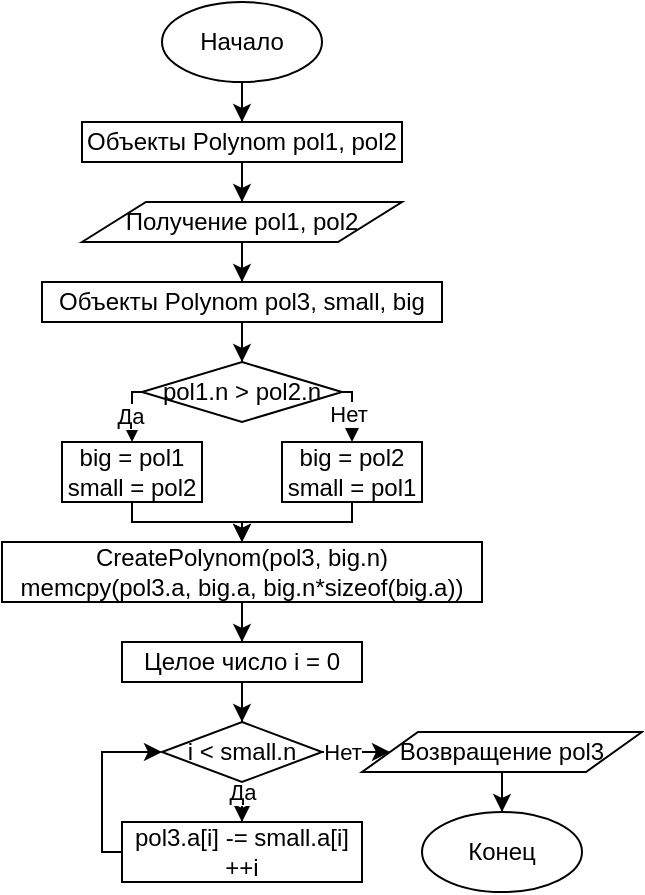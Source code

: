 <mxfile version="13.1.14" type="device"><diagram id="Hsi1N0cberL_-BoPGEi5" name="Page-1"><mxGraphModel dx="1112" dy="442" grid="1" gridSize="10" guides="1" tooltips="1" connect="1" arrows="1" fold="1" page="1" pageScale="1" pageWidth="850" pageHeight="1100" math="0" shadow="0"><root><mxCell id="0"/><mxCell id="1" parent="0"/><mxCell id="LDhQOHuRyV1jIk14AgpL-7" style="edgeStyle=orthogonalEdgeStyle;rounded=0;orthogonalLoop=1;jettySize=auto;html=1;entryX=0.5;entryY=0;entryDx=0;entryDy=0;" edge="1" parent="1" source="LDhQOHuRyV1jIk14AgpL-1" target="LDhQOHuRyV1jIk14AgpL-6"><mxGeometry relative="1" as="geometry"/></mxCell><mxCell id="LDhQOHuRyV1jIk14AgpL-1" value="Начало" style="ellipse;whiteSpace=wrap;html=1;" vertex="1" parent="1"><mxGeometry x="200" y="90" width="80" height="40" as="geometry"/></mxCell><mxCell id="LDhQOHuRyV1jIk14AgpL-281" style="edgeStyle=orthogonalEdgeStyle;rounded=0;orthogonalLoop=1;jettySize=auto;html=1;entryX=0.5;entryY=0;entryDx=0;entryDy=0;" edge="1" parent="1" source="LDhQOHuRyV1jIk14AgpL-6" target="LDhQOHuRyV1jIk14AgpL-279"><mxGeometry relative="1" as="geometry"/></mxCell><mxCell id="LDhQOHuRyV1jIk14AgpL-6" value="Объекты Polynom pol1, pol2" style="rounded=0;whiteSpace=wrap;html=1;" vertex="1" parent="1"><mxGeometry x="160" y="150" width="160" height="20" as="geometry"/></mxCell><mxCell id="LDhQOHuRyV1jIk14AgpL-297" style="edgeStyle=orthogonalEdgeStyle;rounded=0;orthogonalLoop=1;jettySize=auto;html=1;" edge="1" parent="1" source="LDhQOHuRyV1jIk14AgpL-279" target="LDhQOHuRyV1jIk14AgpL-296"><mxGeometry relative="1" as="geometry"/></mxCell><mxCell id="LDhQOHuRyV1jIk14AgpL-279" value="Получение pol1, pol2" style="shape=parallelogram;perimeter=parallelogramPerimeter;whiteSpace=wrap;html=1;" vertex="1" parent="1"><mxGeometry x="160" y="190" width="160" height="20" as="geometry"/></mxCell><mxCell id="LDhQOHuRyV1jIk14AgpL-311" style="edgeStyle=orthogonalEdgeStyle;rounded=0;orthogonalLoop=1;jettySize=auto;html=1;" edge="1" parent="1" source="LDhQOHuRyV1jIk14AgpL-296" target="LDhQOHuRyV1jIk14AgpL-308"><mxGeometry relative="1" as="geometry"/></mxCell><mxCell id="LDhQOHuRyV1jIk14AgpL-296" value="Объекты Polynom pol3, small, big" style="rounded=0;whiteSpace=wrap;html=1;" vertex="1" parent="1"><mxGeometry x="140" y="230" width="200" height="20" as="geometry"/></mxCell><mxCell id="LDhQOHuRyV1jIk14AgpL-314" style="edgeStyle=orthogonalEdgeStyle;rounded=0;orthogonalLoop=1;jettySize=auto;html=1;entryX=0.5;entryY=0;entryDx=0;entryDy=0;" edge="1" parent="1" source="LDhQOHuRyV1jIk14AgpL-308" target="LDhQOHuRyV1jIk14AgpL-313"><mxGeometry relative="1" as="geometry"><Array as="points"><mxPoint x="295" y="285"/></Array></mxGeometry></mxCell><mxCell id="LDhQOHuRyV1jIk14AgpL-317" value="Нет" style="edgeLabel;html=1;align=center;verticalAlign=middle;resizable=0;points=[];" vertex="1" connectable="0" parent="LDhQOHuRyV1jIk14AgpL-314"><mxGeometry x="0.067" y="-2" relative="1" as="geometry"><mxPoint as="offset"/></mxGeometry></mxCell><mxCell id="LDhQOHuRyV1jIk14AgpL-315" style="edgeStyle=orthogonalEdgeStyle;rounded=0;orthogonalLoop=1;jettySize=auto;html=1;entryX=0.5;entryY=0;entryDx=0;entryDy=0;" edge="1" parent="1" source="LDhQOHuRyV1jIk14AgpL-308" target="LDhQOHuRyV1jIk14AgpL-312"><mxGeometry relative="1" as="geometry"><Array as="points"><mxPoint x="185" y="285"/></Array></mxGeometry></mxCell><mxCell id="LDhQOHuRyV1jIk14AgpL-316" value="Да" style="edgeLabel;html=1;align=center;verticalAlign=middle;resizable=0;points=[];" vertex="1" connectable="0" parent="LDhQOHuRyV1jIk14AgpL-315"><mxGeometry x="0.1" y="-1" relative="1" as="geometry"><mxPoint as="offset"/></mxGeometry></mxCell><mxCell id="LDhQOHuRyV1jIk14AgpL-308" value="pol1.n &amp;gt; pol2.n" style="rhombus;whiteSpace=wrap;html=1;" vertex="1" parent="1"><mxGeometry x="190" y="270" width="100" height="30" as="geometry"/></mxCell><mxCell id="LDhQOHuRyV1jIk14AgpL-320" style="edgeStyle=orthogonalEdgeStyle;rounded=0;orthogonalLoop=1;jettySize=auto;html=1;entryX=0.5;entryY=0;entryDx=0;entryDy=0;" edge="1" parent="1" source="LDhQOHuRyV1jIk14AgpL-312" target="LDhQOHuRyV1jIk14AgpL-318"><mxGeometry relative="1" as="geometry"><Array as="points"><mxPoint x="185" y="350"/><mxPoint x="240" y="350"/></Array></mxGeometry></mxCell><mxCell id="LDhQOHuRyV1jIk14AgpL-312" value="&lt;div&gt;big = pol1&lt;/div&gt;&lt;div&gt;small = pol2&lt;/div&gt;" style="rounded=0;whiteSpace=wrap;html=1;" vertex="1" parent="1"><mxGeometry x="150" y="310" width="70" height="30" as="geometry"/></mxCell><mxCell id="LDhQOHuRyV1jIk14AgpL-319" style="edgeStyle=orthogonalEdgeStyle;rounded=0;orthogonalLoop=1;jettySize=auto;html=1;entryX=0.5;entryY=0;entryDx=0;entryDy=0;" edge="1" parent="1" source="LDhQOHuRyV1jIk14AgpL-313" target="LDhQOHuRyV1jIk14AgpL-318"><mxGeometry relative="1" as="geometry"><Array as="points"><mxPoint x="295" y="350"/><mxPoint x="240" y="350"/></Array></mxGeometry></mxCell><mxCell id="LDhQOHuRyV1jIk14AgpL-313" value="&lt;div&gt;big = pol2&lt;/div&gt;&lt;div&gt;small = pol1&lt;/div&gt;" style="rounded=0;whiteSpace=wrap;html=1;" vertex="1" parent="1"><mxGeometry x="260" y="310" width="70" height="30" as="geometry"/></mxCell><mxCell id="LDhQOHuRyV1jIk14AgpL-322" style="edgeStyle=orthogonalEdgeStyle;rounded=0;orthogonalLoop=1;jettySize=auto;html=1;" edge="1" parent="1" source="LDhQOHuRyV1jIk14AgpL-318" target="LDhQOHuRyV1jIk14AgpL-321"><mxGeometry relative="1" as="geometry"/></mxCell><mxCell id="LDhQOHuRyV1jIk14AgpL-318" value="CreatePolynom(pol3, big.n)&lt;br&gt;memcpy(pol3.a, big.a, big.n*sizeof(big.a))" style="rounded=0;whiteSpace=wrap;html=1;" vertex="1" parent="1"><mxGeometry x="120" y="360" width="240" height="30" as="geometry"/></mxCell><mxCell id="LDhQOHuRyV1jIk14AgpL-324" style="edgeStyle=orthogonalEdgeStyle;rounded=0;orthogonalLoop=1;jettySize=auto;html=1;entryX=0.5;entryY=0;entryDx=0;entryDy=0;" edge="1" parent="1" source="LDhQOHuRyV1jIk14AgpL-321" target="LDhQOHuRyV1jIk14AgpL-323"><mxGeometry relative="1" as="geometry"/></mxCell><mxCell id="LDhQOHuRyV1jIk14AgpL-321" value="Целое число&amp;nbsp;i = 0" style="rounded=0;whiteSpace=wrap;html=1;" vertex="1" parent="1"><mxGeometry x="180" y="410" width="120" height="20" as="geometry"/></mxCell><mxCell id="LDhQOHuRyV1jIk14AgpL-326" style="edgeStyle=orthogonalEdgeStyle;rounded=0;orthogonalLoop=1;jettySize=auto;html=1;entryX=0;entryY=0.5;entryDx=0;entryDy=0;" edge="1" parent="1" source="LDhQOHuRyV1jIk14AgpL-323" target="LDhQOHuRyV1jIk14AgpL-325"><mxGeometry relative="1" as="geometry"/></mxCell><mxCell id="LDhQOHuRyV1jIk14AgpL-328" value="Нет" style="edgeLabel;html=1;align=center;verticalAlign=middle;resizable=0;points=[];" vertex="1" connectable="0" parent="LDhQOHuRyV1jIk14AgpL-326"><mxGeometry x="0.358" relative="1" as="geometry"><mxPoint as="offset"/></mxGeometry></mxCell><mxCell id="LDhQOHuRyV1jIk14AgpL-331" style="edgeStyle=orthogonalEdgeStyle;rounded=0;orthogonalLoop=1;jettySize=auto;html=1;entryX=0.5;entryY=0;entryDx=0;entryDy=0;" edge="1" parent="1" source="LDhQOHuRyV1jIk14AgpL-323" target="LDhQOHuRyV1jIk14AgpL-330"><mxGeometry relative="1" as="geometry"/></mxCell><mxCell id="LDhQOHuRyV1jIk14AgpL-333" value="Да" style="edgeLabel;html=1;align=center;verticalAlign=middle;resizable=0;points=[];" vertex="1" connectable="0" parent="LDhQOHuRyV1jIk14AgpL-331"><mxGeometry x="0.493" relative="1" as="geometry"><mxPoint as="offset"/></mxGeometry></mxCell><mxCell id="LDhQOHuRyV1jIk14AgpL-323" value="i &amp;lt; small.n" style="rhombus;whiteSpace=wrap;html=1;" vertex="1" parent="1"><mxGeometry x="200" y="450" width="80" height="30" as="geometry"/></mxCell><mxCell id="LDhQOHuRyV1jIk14AgpL-334" style="edgeStyle=orthogonalEdgeStyle;rounded=0;orthogonalLoop=1;jettySize=auto;html=1;entryX=0.5;entryY=0;entryDx=0;entryDy=0;" edge="1" parent="1" source="LDhQOHuRyV1jIk14AgpL-325" target="LDhQOHuRyV1jIk14AgpL-329"><mxGeometry relative="1" as="geometry"/></mxCell><mxCell id="LDhQOHuRyV1jIk14AgpL-325" value="Возвращение pol3" style="shape=parallelogram;perimeter=parallelogramPerimeter;whiteSpace=wrap;html=1;" vertex="1" parent="1"><mxGeometry x="300" y="455" width="140" height="20" as="geometry"/></mxCell><mxCell id="LDhQOHuRyV1jIk14AgpL-329" value="Конец" style="ellipse;whiteSpace=wrap;html=1;" vertex="1" parent="1"><mxGeometry x="330" y="495" width="80" height="40" as="geometry"/></mxCell><mxCell id="LDhQOHuRyV1jIk14AgpL-332" style="edgeStyle=orthogonalEdgeStyle;rounded=0;orthogonalLoop=1;jettySize=auto;html=1;entryX=0;entryY=0.5;entryDx=0;entryDy=0;" edge="1" parent="1" source="LDhQOHuRyV1jIk14AgpL-330" target="LDhQOHuRyV1jIk14AgpL-323"><mxGeometry relative="1" as="geometry"><Array as="points"><mxPoint x="170" y="515"/><mxPoint x="170" y="465"/></Array></mxGeometry></mxCell><mxCell id="LDhQOHuRyV1jIk14AgpL-330" value="pol3.a[i] -= small.a[i]&lt;br&gt;++i" style="rounded=0;whiteSpace=wrap;html=1;" vertex="1" parent="1"><mxGeometry x="180" y="500" width="120" height="30" as="geometry"/></mxCell></root></mxGraphModel></diagram></mxfile>